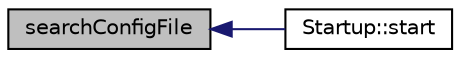digraph "searchConfigFile"
{
  edge [fontname="Helvetica",fontsize="10",labelfontname="Helvetica",labelfontsize="10"];
  node [fontname="Helvetica",fontsize="10",shape=record];
  rankdir="LR";
  Node1 [label="searchConfigFile",height=0.2,width=0.4,color="black", fillcolor="grey75", style="filled", fontcolor="black"];
  Node1 -> Node2 [dir="back",color="midnightblue",fontsize="10",style="solid",fontname="Helvetica"];
  Node2 [label="Startup::start",height=0.2,width=0.4,color="black", fillcolor="white", style="filled",URL="$class_startup.html#abdcf9eed41611ee15a59ed00dc2fc2d8"];
}
